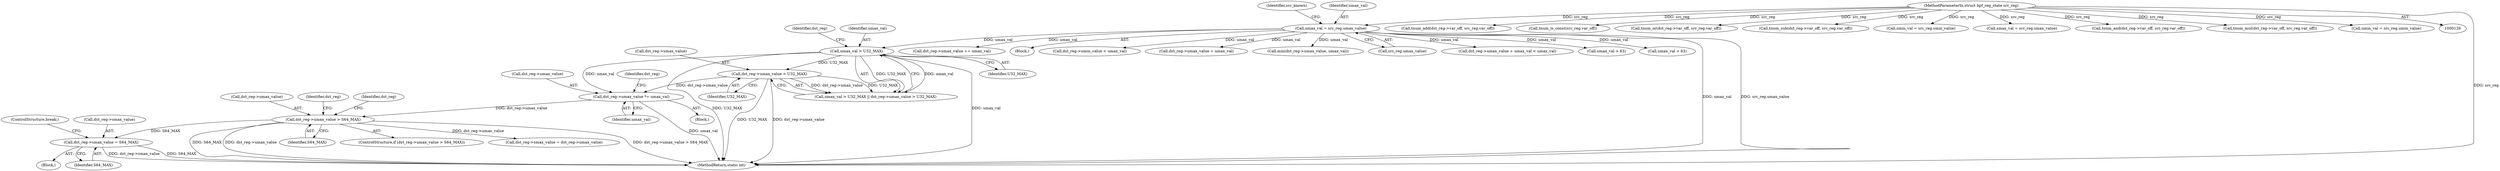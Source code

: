 digraph "0_linux_4374f256ce8182019353c0c639bb8d0695b4c941@pointer" {
"1000428" [label="(Call,dst_reg->smax_value = S64_MAX)"];
"1000417" [label="(Call,dst_reg->umax_value > S64_MAX)"];
"1000411" [label="(Call,dst_reg->umax_value *= umax_val)"];
"1000392" [label="(Call,umax_val > U32_MAX)"];
"1000178" [label="(Call,umax_val = src_reg.umax_value)"];
"1000130" [label="(MethodParameterIn,struct bpf_reg_state src_reg)"];
"1000395" [label="(Call,dst_reg->umax_value > U32_MAX)"];
"1000421" [label="(Identifier,S64_MAX)"];
"1000268" [label="(Call,dst_reg->umax_value += umax_val)"];
"1000130" [label="(MethodParameterIn,struct bpf_reg_state src_reg)"];
"1000131" [label="(Block,)"];
"1000418" [label="(Call,dst_reg->umax_value)"];
"1000277" [label="(Call,tnum_add(dst_reg->var_off, src_reg.var_off))"];
"1000417" [label="(Call,dst_reg->umax_value > S64_MAX)"];
"1000185" [label="(Call,tnum_is_const(src_reg.var_off))"];
"1000563" [label="(Call,tnum_or(dst_reg->var_off, src_reg.var_off))"];
"1000322" [label="(Call,dst_reg->umin_value < umax_val)"];
"1000393" [label="(Identifier,umax_val)"];
"1000419" [label="(Identifier,dst_reg)"];
"1000354" [label="(Call,tnum_sub(dst_reg->var_off, src_reg.var_off))"];
"1000422" [label="(Block,)"];
"1000244" [label="(Call,dst_reg->umax_value + umax_val)"];
"1000416" [label="(ControlStructure,if (dst_reg->umax_value > S64_MAX))"];
"1000197" [label="(Block,)"];
"1000163" [label="(Call,smin_val = src_reg.smin_value)"];
"1000168" [label="(Call,smax_val = src_reg.smax_value)"];
"1000425" [label="(Identifier,dst_reg)"];
"1000494" [label="(Call,min(dst_reg->umax_value, umax_val))"];
"1000391" [label="(Call,umax_val > U32_MAX || dst_reg->umax_value > U32_MAX)"];
"1000801" [label="(MethodReturn,static int)"];
"1000428" [label="(Call,dst_reg->smax_value = S64_MAX)"];
"1000415" [label="(Identifier,umax_val)"];
"1000180" [label="(Call,src_reg.umax_value)"];
"1000243" [label="(Call,dst_reg->umax_value + umax_val < umax_val)"];
"1000399" [label="(Identifier,U32_MAX)"];
"1000184" [label="(Identifier,src_known)"];
"1000395" [label="(Call,dst_reg->umax_value > U32_MAX)"];
"1000178" [label="(Call,umax_val = src_reg.umax_value)"];
"1000411" [label="(Call,dst_reg->umax_value *= umax_val)"];
"1000449" [label="(ControlStructure,break;)"];
"1000394" [label="(Identifier,U32_MAX)"];
"1000474" [label="(Call,tnum_and(dst_reg->var_off, src_reg.var_off))"];
"1000396" [label="(Call,dst_reg->umax_value)"];
"1000432" [label="(Identifier,S64_MAX)"];
"1000437" [label="(Identifier,dst_reg)"];
"1000367" [label="(Call,tnum_mul(dst_reg->var_off, src_reg.var_off))"];
"1000442" [label="(Call,dst_reg->smax_value = dst_reg->umax_value)"];
"1000397" [label="(Identifier,dst_reg)"];
"1000173" [label="(Call,umin_val = src_reg.umin_value)"];
"1000704" [label="(Call,umax_val > 63)"];
"1000179" [label="(Identifier,umax_val)"];
"1000636" [label="(Call,umax_val > 63)"];
"1000429" [label="(Call,dst_reg->smax_value)"];
"1000392" [label="(Call,umax_val > U32_MAX)"];
"1000412" [label="(Call,dst_reg->umax_value)"];
"1000428" -> "1000422"  [label="AST: "];
"1000428" -> "1000432"  [label="CFG: "];
"1000429" -> "1000428"  [label="AST: "];
"1000432" -> "1000428"  [label="AST: "];
"1000449" -> "1000428"  [label="CFG: "];
"1000428" -> "1000801"  [label="DDG: S64_MAX"];
"1000428" -> "1000801"  [label="DDG: dst_reg->smax_value"];
"1000417" -> "1000428"  [label="DDG: S64_MAX"];
"1000417" -> "1000416"  [label="AST: "];
"1000417" -> "1000421"  [label="CFG: "];
"1000418" -> "1000417"  [label="AST: "];
"1000421" -> "1000417"  [label="AST: "];
"1000425" -> "1000417"  [label="CFG: "];
"1000437" -> "1000417"  [label="CFG: "];
"1000417" -> "1000801"  [label="DDG: dst_reg->umax_value"];
"1000417" -> "1000801"  [label="DDG: dst_reg->umax_value > S64_MAX"];
"1000417" -> "1000801"  [label="DDG: S64_MAX"];
"1000411" -> "1000417"  [label="DDG: dst_reg->umax_value"];
"1000417" -> "1000442"  [label="DDG: dst_reg->umax_value"];
"1000411" -> "1000197"  [label="AST: "];
"1000411" -> "1000415"  [label="CFG: "];
"1000412" -> "1000411"  [label="AST: "];
"1000415" -> "1000411"  [label="AST: "];
"1000419" -> "1000411"  [label="CFG: "];
"1000411" -> "1000801"  [label="DDG: umax_val"];
"1000392" -> "1000411"  [label="DDG: umax_val"];
"1000395" -> "1000411"  [label="DDG: dst_reg->umax_value"];
"1000392" -> "1000391"  [label="AST: "];
"1000392" -> "1000394"  [label="CFG: "];
"1000393" -> "1000392"  [label="AST: "];
"1000394" -> "1000392"  [label="AST: "];
"1000397" -> "1000392"  [label="CFG: "];
"1000391" -> "1000392"  [label="CFG: "];
"1000392" -> "1000801"  [label="DDG: U32_MAX"];
"1000392" -> "1000801"  [label="DDG: umax_val"];
"1000392" -> "1000391"  [label="DDG: umax_val"];
"1000392" -> "1000391"  [label="DDG: U32_MAX"];
"1000178" -> "1000392"  [label="DDG: umax_val"];
"1000392" -> "1000395"  [label="DDG: U32_MAX"];
"1000178" -> "1000131"  [label="AST: "];
"1000178" -> "1000180"  [label="CFG: "];
"1000179" -> "1000178"  [label="AST: "];
"1000180" -> "1000178"  [label="AST: "];
"1000184" -> "1000178"  [label="CFG: "];
"1000178" -> "1000801"  [label="DDG: umax_val"];
"1000178" -> "1000801"  [label="DDG: src_reg.umax_value"];
"1000130" -> "1000178"  [label="DDG: src_reg"];
"1000178" -> "1000243"  [label="DDG: umax_val"];
"1000178" -> "1000244"  [label="DDG: umax_val"];
"1000178" -> "1000268"  [label="DDG: umax_val"];
"1000178" -> "1000322"  [label="DDG: umax_val"];
"1000178" -> "1000494"  [label="DDG: umax_val"];
"1000178" -> "1000636"  [label="DDG: umax_val"];
"1000178" -> "1000704"  [label="DDG: umax_val"];
"1000130" -> "1000126"  [label="AST: "];
"1000130" -> "1000801"  [label="DDG: src_reg"];
"1000130" -> "1000163"  [label="DDG: src_reg"];
"1000130" -> "1000168"  [label="DDG: src_reg"];
"1000130" -> "1000173"  [label="DDG: src_reg"];
"1000130" -> "1000185"  [label="DDG: src_reg"];
"1000130" -> "1000277"  [label="DDG: src_reg"];
"1000130" -> "1000354"  [label="DDG: src_reg"];
"1000130" -> "1000367"  [label="DDG: src_reg"];
"1000130" -> "1000474"  [label="DDG: src_reg"];
"1000130" -> "1000563"  [label="DDG: src_reg"];
"1000395" -> "1000391"  [label="AST: "];
"1000395" -> "1000399"  [label="CFG: "];
"1000396" -> "1000395"  [label="AST: "];
"1000399" -> "1000395"  [label="AST: "];
"1000391" -> "1000395"  [label="CFG: "];
"1000395" -> "1000801"  [label="DDG: dst_reg->umax_value"];
"1000395" -> "1000801"  [label="DDG: U32_MAX"];
"1000395" -> "1000391"  [label="DDG: dst_reg->umax_value"];
"1000395" -> "1000391"  [label="DDG: U32_MAX"];
}
